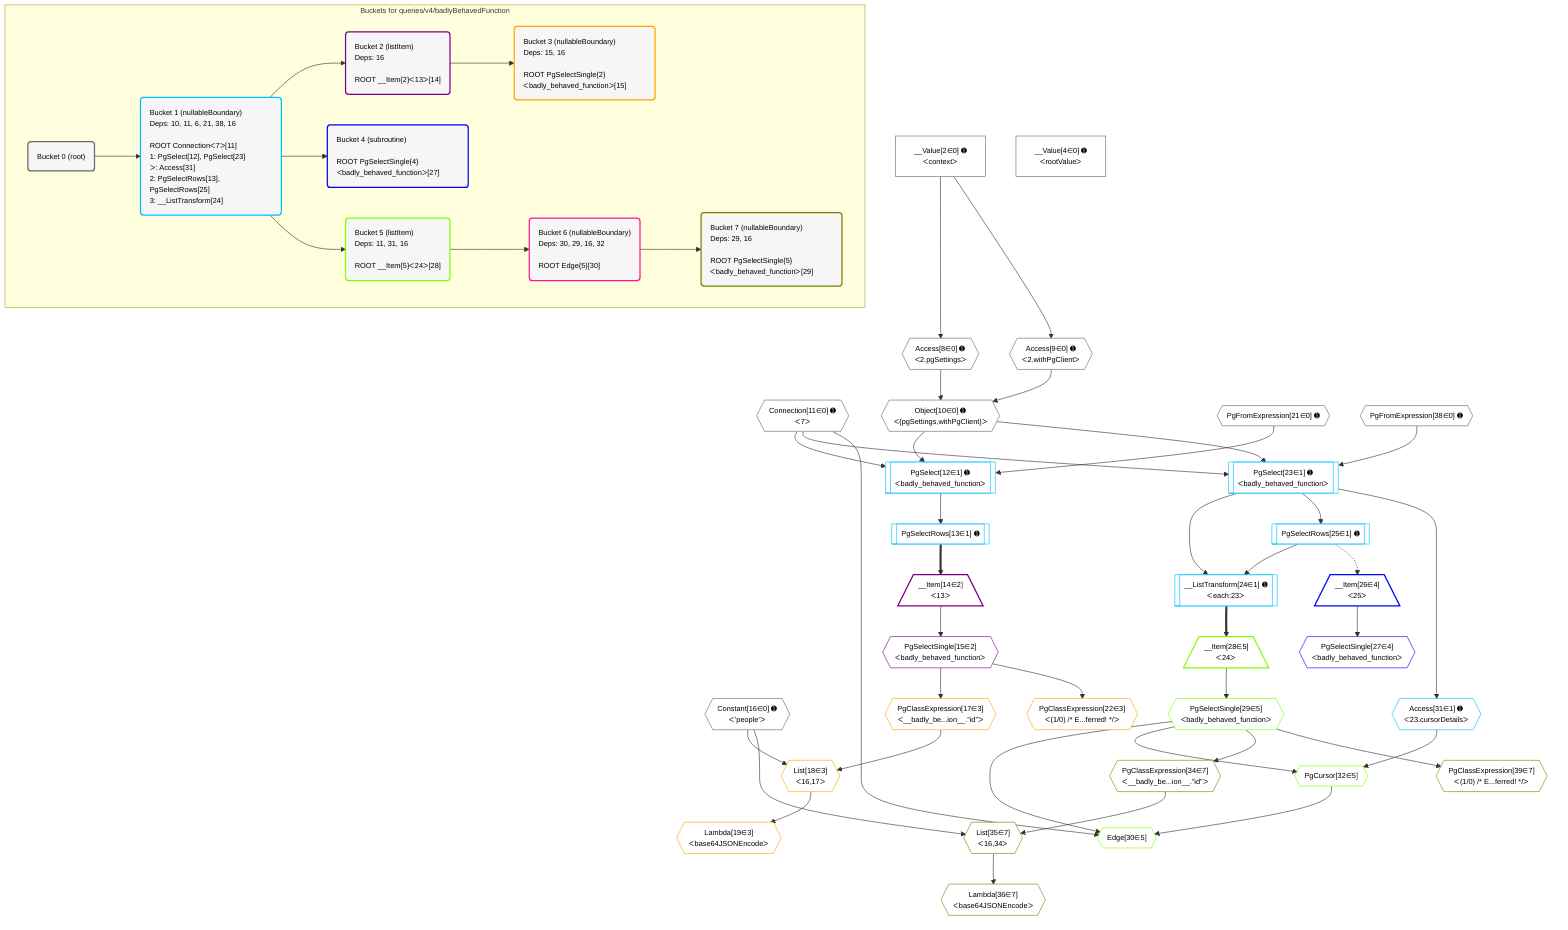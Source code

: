 %%{init: {'themeVariables': { 'fontSize': '12px'}}}%%
graph TD
    classDef path fill:#eee,stroke:#000,color:#000
    classDef plan fill:#fff,stroke-width:1px,color:#000
    classDef itemplan fill:#fff,stroke-width:2px,color:#000
    classDef unbatchedplan fill:#dff,stroke-width:1px,color:#000
    classDef sideeffectplan fill:#fcc,stroke-width:2px,color:#000
    classDef bucket fill:#f6f6f6,color:#000,stroke-width:2px,text-align:left


    %% plan dependencies
    Connection11{{"Connection[11∈0] ➊<br />ᐸ7ᐳ"}}:::plan
    Object10{{"Object[10∈0] ➊<br />ᐸ{pgSettings,withPgClient}ᐳ"}}:::plan
    Access8{{"Access[8∈0] ➊<br />ᐸ2.pgSettingsᐳ"}}:::plan
    Access9{{"Access[9∈0] ➊<br />ᐸ2.withPgClientᐳ"}}:::plan
    Access8 & Access9 --> Object10
    __Value2["__Value[2∈0] ➊<br />ᐸcontextᐳ"]:::plan
    __Value2 --> Access8
    __Value2 --> Access9
    __Value4["__Value[4∈0] ➊<br />ᐸrootValueᐳ"]:::plan
    Constant16{{"Constant[16∈0] ➊<br />ᐸ'people'ᐳ"}}:::plan
    PgFromExpression21{{"PgFromExpression[21∈0] ➊"}}:::plan
    PgFromExpression38{{"PgFromExpression[38∈0] ➊"}}:::plan
    PgSelect12[["PgSelect[12∈1] ➊<br />ᐸbadly_behaved_functionᐳ"]]:::plan
    Object10 & Connection11 & PgFromExpression21 --> PgSelect12
    PgSelect23[["PgSelect[23∈1] ➊<br />ᐸbadly_behaved_functionᐳ"]]:::plan
    Object10 & Connection11 & PgFromExpression38 --> PgSelect23
    __ListTransform24[["__ListTransform[24∈1] ➊<br />ᐸeach:23ᐳ"]]:::plan
    PgSelectRows25[["PgSelectRows[25∈1] ➊"]]:::plan
    PgSelectRows25 & PgSelect23 --> __ListTransform24
    PgSelectRows13[["PgSelectRows[13∈1] ➊"]]:::plan
    PgSelect12 --> PgSelectRows13
    PgSelect23 --> PgSelectRows25
    Access31{{"Access[31∈1] ➊<br />ᐸ23.cursorDetailsᐳ"}}:::plan
    PgSelect23 --> Access31
    __Item14[/"__Item[14∈2]<br />ᐸ13ᐳ"\]:::itemplan
    PgSelectRows13 ==> __Item14
    PgSelectSingle15{{"PgSelectSingle[15∈2]<br />ᐸbadly_behaved_functionᐳ"}}:::plan
    __Item14 --> PgSelectSingle15
    List18{{"List[18∈3]<br />ᐸ16,17ᐳ"}}:::plan
    PgClassExpression17{{"PgClassExpression[17∈3]<br />ᐸ__badly_be...ion__.”id”ᐳ"}}:::plan
    Constant16 & PgClassExpression17 --> List18
    PgSelectSingle15 --> PgClassExpression17
    Lambda19{{"Lambda[19∈3]<br />ᐸbase64JSONEncodeᐳ"}}:::plan
    List18 --> Lambda19
    PgClassExpression22{{"PgClassExpression[22∈3]<br />ᐸ(1/0) /* E...ferred! */ᐳ"}}:::plan
    PgSelectSingle15 --> PgClassExpression22
    __Item26[/"__Item[26∈4]<br />ᐸ25ᐳ"\]:::itemplan
    PgSelectRows25 -.-> __Item26
    PgSelectSingle27{{"PgSelectSingle[27∈4]<br />ᐸbadly_behaved_functionᐳ"}}:::plan
    __Item26 --> PgSelectSingle27
    Edge30{{"Edge[30∈5]"}}:::plan
    PgSelectSingle29{{"PgSelectSingle[29∈5]<br />ᐸbadly_behaved_functionᐳ"}}:::plan
    PgCursor32{{"PgCursor[32∈5]"}}:::plan
    PgSelectSingle29 & PgCursor32 & Connection11 --> Edge30
    PgSelectSingle29 & Access31 --> PgCursor32
    __Item28[/"__Item[28∈5]<br />ᐸ24ᐳ"\]:::itemplan
    __ListTransform24 ==> __Item28
    __Item28 --> PgSelectSingle29
    List35{{"List[35∈7]<br />ᐸ16,34ᐳ"}}:::plan
    PgClassExpression34{{"PgClassExpression[34∈7]<br />ᐸ__badly_be...ion__.”id”ᐳ"}}:::plan
    Constant16 & PgClassExpression34 --> List35
    PgSelectSingle29 --> PgClassExpression34
    Lambda36{{"Lambda[36∈7]<br />ᐸbase64JSONEncodeᐳ"}}:::plan
    List35 --> Lambda36
    PgClassExpression39{{"PgClassExpression[39∈7]<br />ᐸ(1/0) /* E...ferred! */ᐳ"}}:::plan
    PgSelectSingle29 --> PgClassExpression39

    %% define steps

    subgraph "Buckets for queries/v4/badlyBehavedFunction"
    Bucket0("Bucket 0 (root)"):::bucket
    classDef bucket0 stroke:#696969
    class Bucket0,__Value2,__Value4,Access8,Access9,Object10,Connection11,Constant16,PgFromExpression21,PgFromExpression38 bucket0
    Bucket1("Bucket 1 (nullableBoundary)<br />Deps: 10, 11, 6, 21, 38, 16<br /><br />ROOT Connectionᐸ7ᐳ[11]<br />1: PgSelect[12], PgSelect[23]<br />ᐳ: Access[31]<br />2: PgSelectRows[13], PgSelectRows[25]<br />3: __ListTransform[24]"):::bucket
    classDef bucket1 stroke:#00bfff
    class Bucket1,PgSelect12,PgSelectRows13,PgSelect23,__ListTransform24,PgSelectRows25,Access31 bucket1
    Bucket2("Bucket 2 (listItem)<br />Deps: 16<br /><br />ROOT __Item{2}ᐸ13ᐳ[14]"):::bucket
    classDef bucket2 stroke:#7f007f
    class Bucket2,__Item14,PgSelectSingle15 bucket2
    Bucket3("Bucket 3 (nullableBoundary)<br />Deps: 15, 16<br /><br />ROOT PgSelectSingle{2}ᐸbadly_behaved_functionᐳ[15]"):::bucket
    classDef bucket3 stroke:#ffa500
    class Bucket3,PgClassExpression17,List18,Lambda19,PgClassExpression22 bucket3
    Bucket4("Bucket 4 (subroutine)<br /><br />ROOT PgSelectSingle{4}ᐸbadly_behaved_functionᐳ[27]"):::bucket
    classDef bucket4 stroke:#0000ff
    class Bucket4,__Item26,PgSelectSingle27 bucket4
    Bucket5("Bucket 5 (listItem)<br />Deps: 11, 31, 16<br /><br />ROOT __Item{5}ᐸ24ᐳ[28]"):::bucket
    classDef bucket5 stroke:#7fff00
    class Bucket5,__Item28,PgSelectSingle29,Edge30,PgCursor32 bucket5
    Bucket6("Bucket 6 (nullableBoundary)<br />Deps: 30, 29, 16, 32<br /><br />ROOT Edge{5}[30]"):::bucket
    classDef bucket6 stroke:#ff1493
    class Bucket6 bucket6
    Bucket7("Bucket 7 (nullableBoundary)<br />Deps: 29, 16<br /><br />ROOT PgSelectSingle{5}ᐸbadly_behaved_functionᐳ[29]"):::bucket
    classDef bucket7 stroke:#808000
    class Bucket7,PgClassExpression34,List35,Lambda36,PgClassExpression39 bucket7
    Bucket0 --> Bucket1
    Bucket1 --> Bucket2 & Bucket4 & Bucket5
    Bucket2 --> Bucket3
    Bucket5 --> Bucket6
    Bucket6 --> Bucket7
    end